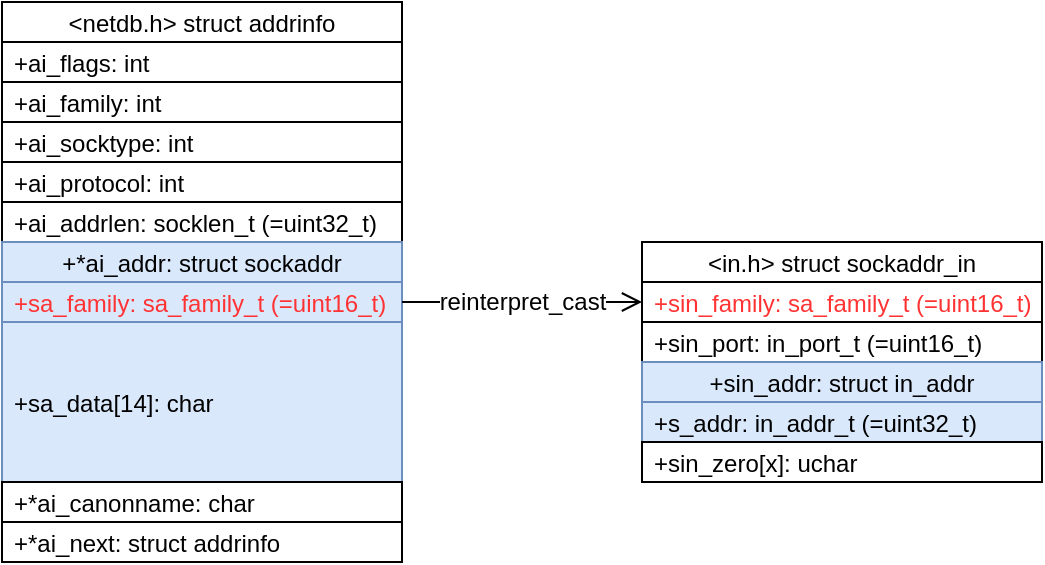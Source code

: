<mxfile version="24.5.3" type="device">
  <diagram id="C5RBs43oDa-KdzZeNtuy" name="class">
    <mxGraphModel dx="905" dy="523" grid="1" gridSize="10" guides="1" tooltips="1" connect="1" arrows="1" fold="1" page="1" pageScale="1" pageWidth="827" pageHeight="1169" math="0" shadow="0">
      <root>
        <mxCell id="WIyWlLk6GJQsqaUBKTNV-0" />
        <mxCell id="WIyWlLk6GJQsqaUBKTNV-1" parent="WIyWlLk6GJQsqaUBKTNV-0" />
        <mxCell id="cggI6xwmQm7G4ajlG6a0-8" value="&lt;netdb.h&gt; struct addrinfo" style="swimlane;fontStyle=0;align=center;verticalAlign=middle;childLayout=stackLayout;horizontal=1;startSize=20;horizontalStack=0;resizeParent=1;resizeLast=0;collapsible=1;marginBottom=0;rounded=0;shadow=0;strokeWidth=1;" vertex="1" parent="WIyWlLk6GJQsqaUBKTNV-1">
          <mxGeometry x="40" y="40" width="200" height="280" as="geometry">
            <mxRectangle x="40" y="40" width="160" height="26" as="alternateBounds" />
          </mxGeometry>
        </mxCell>
        <mxCell id="cggI6xwmQm7G4ajlG6a0-9" value="+ai_flags: int" style="text;align=left;verticalAlign=middle;spacingLeft=4;spacingRight=4;overflow=hidden;rotatable=0;points=[[0,0.5],[1,0.5]];portConstraint=eastwest;fillColor=default;strokeColor=default;fontStyle=0" vertex="1" parent="cggI6xwmQm7G4ajlG6a0-8">
          <mxGeometry y="20" width="200" height="20" as="geometry" />
        </mxCell>
        <mxCell id="cggI6xwmQm7G4ajlG6a0-10" value="+ai_family: int" style="text;align=left;verticalAlign=middle;spacingLeft=4;spacingRight=4;overflow=hidden;rotatable=0;points=[[0,0.5],[1,0.5]];portConstraint=eastwest;rounded=0;shadow=0;html=0;fillColor=default;strokeColor=default;fontStyle=0" vertex="1" parent="cggI6xwmQm7G4ajlG6a0-8">
          <mxGeometry y="40" width="200" height="20" as="geometry" />
        </mxCell>
        <mxCell id="cggI6xwmQm7G4ajlG6a0-11" value="+ai_socktype: int" style="text;align=left;verticalAlign=middle;spacingLeft=4;spacingRight=4;overflow=hidden;rotatable=0;points=[[0,0.5],[1,0.5]];portConstraint=eastwest;rounded=0;shadow=0;html=0;fillColor=default;strokeColor=default;fontStyle=0" vertex="1" parent="cggI6xwmQm7G4ajlG6a0-8">
          <mxGeometry y="60" width="200" height="20" as="geometry" />
        </mxCell>
        <mxCell id="cggI6xwmQm7G4ajlG6a0-12" value="+ai_protocol: int" style="text;align=left;verticalAlign=middle;spacingLeft=4;spacingRight=4;overflow=hidden;rotatable=0;points=[[0,0.5],[1,0.5]];portConstraint=eastwest;fillColor=default;strokeColor=default;fontStyle=0" vertex="1" parent="cggI6xwmQm7G4ajlG6a0-8">
          <mxGeometry y="80" width="200" height="20" as="geometry" />
        </mxCell>
        <mxCell id="cggI6xwmQm7G4ajlG6a0-13" value="+ai_addrlen: socklen_t (=uint32_t)" style="text;align=left;verticalAlign=middle;spacingLeft=4;spacingRight=4;overflow=hidden;rotatable=0;points=[[0,0.5],[1,0.5]];portConstraint=eastwest;rounded=0;shadow=0;html=0;fillColor=default;strokeColor=default;fontStyle=0" vertex="1" parent="cggI6xwmQm7G4ajlG6a0-8">
          <mxGeometry y="100" width="200" height="20" as="geometry" />
        </mxCell>
        <mxCell id="cggI6xwmQm7G4ajlG6a0-18" value="+*ai_addr: struct sockaddr" style="swimlane;fontStyle=0;align=center;verticalAlign=middle;childLayout=stackLayout;horizontal=1;startSize=20;horizontalStack=0;resizeParent=1;resizeLast=0;collapsible=1;marginBottom=0;rounded=0;shadow=0;strokeWidth=1;fillColor=#dae8fc;strokeColor=#6c8ebf;" vertex="1" parent="cggI6xwmQm7G4ajlG6a0-8">
          <mxGeometry y="120" width="200" height="120" as="geometry">
            <mxRectangle y="130" width="200" height="20" as="alternateBounds" />
          </mxGeometry>
        </mxCell>
        <mxCell id="cggI6xwmQm7G4ajlG6a0-19" value="+sa_family: sa_family_t (=uint16_t)" style="text;align=left;verticalAlign=middle;spacingLeft=4;spacingRight=4;overflow=hidden;rotatable=0;points=[[0,0.5],[1,0.5]];portConstraint=eastwest;fillColor=#dae8fc;strokeColor=#6c8ebf;fontStyle=0;fontColor=#FF3333;" vertex="1" parent="cggI6xwmQm7G4ajlG6a0-18">
          <mxGeometry y="20" width="200" height="20" as="geometry" />
        </mxCell>
        <mxCell id="cggI6xwmQm7G4ajlG6a0-20" value="+sa_data[14]: char" style="text;align=left;verticalAlign=middle;spacingLeft=4;spacingRight=4;overflow=hidden;rotatable=0;points=[[0,0.5],[1,0.5]];portConstraint=eastwest;rounded=0;shadow=0;html=0;fillColor=#dae8fc;strokeColor=#6c8ebf;fontStyle=0" vertex="1" parent="cggI6xwmQm7G4ajlG6a0-18">
          <mxGeometry y="40" width="200" height="80" as="geometry" />
        </mxCell>
        <mxCell id="cggI6xwmQm7G4ajlG6a0-15" value="+*ai_canonname: char" style="text;align=left;verticalAlign=middle;spacingLeft=4;spacingRight=4;overflow=hidden;rotatable=0;points=[[0,0.5],[1,0.5]];portConstraint=eastwest;rounded=0;shadow=0;html=0;fillColor=default;strokeColor=default;fontStyle=0" vertex="1" parent="cggI6xwmQm7G4ajlG6a0-8">
          <mxGeometry y="240" width="200" height="20" as="geometry" />
        </mxCell>
        <mxCell id="cggI6xwmQm7G4ajlG6a0-16" value="+*ai_next: struct addrinfo" style="text;align=left;verticalAlign=middle;spacingLeft=4;spacingRight=4;overflow=hidden;rotatable=0;points=[[0,0.5],[1,0.5]];portConstraint=eastwest;rounded=0;shadow=0;html=0;fillColor=default;strokeColor=default;fontStyle=0" vertex="1" parent="cggI6xwmQm7G4ajlG6a0-8">
          <mxGeometry y="260" width="200" height="20" as="geometry" />
        </mxCell>
        <mxCell id="cggI6xwmQm7G4ajlG6a0-17" value="reinterpret_cast" style="edgeStyle=orthogonalEdgeStyle;rounded=0;orthogonalLoop=1;jettySize=auto;html=1;fontSize=12;endArrow=open;endFill=0;startSize=32;endSize=8;exitX=1;exitY=0.25;exitDx=0;exitDy=0;verticalAlign=middle;entryX=0;entryY=0.25;entryDx=0;entryDy=0;fontStyle=0" edge="1" parent="WIyWlLk6GJQsqaUBKTNV-1" source="cggI6xwmQm7G4ajlG6a0-18" target="cggI6xwmQm7G4ajlG6a0-22">
          <mxGeometry relative="1" as="geometry">
            <mxPoint x="510" y="275" as="targetPoint" />
          </mxGeometry>
        </mxCell>
        <mxCell id="cggI6xwmQm7G4ajlG6a0-22" value="&lt;in.h&gt; struct sockaddr_in" style="swimlane;fontStyle=0;align=center;verticalAlign=middle;childLayout=stackLayout;horizontal=1;startSize=20;horizontalStack=0;resizeParent=1;resizeLast=0;collapsible=1;marginBottom=0;rounded=0;shadow=0;strokeWidth=1;strokeColor=default;fontFamily=Helvetica;fontSize=12;fontColor=default;fillColor=default;" vertex="1" parent="WIyWlLk6GJQsqaUBKTNV-1">
          <mxGeometry x="360" y="160" width="200" height="120" as="geometry">
            <mxRectangle x="550" y="140" width="160" height="26" as="alternateBounds" />
          </mxGeometry>
        </mxCell>
        <mxCell id="cggI6xwmQm7G4ajlG6a0-23" value="+sin_family: sa_family_t (=uint16_t)" style="text;align=left;verticalAlign=middle;spacingLeft=4;spacingRight=4;overflow=hidden;rotatable=0;points=[[0,0.5],[1,0.5]];portConstraint=eastwest;fillColor=default;strokeColor=default;fontFamily=Helvetica;fontSize=12;fontColor=#FF3333;fontStyle=0;" vertex="1" parent="cggI6xwmQm7G4ajlG6a0-22">
          <mxGeometry y="20" width="200" height="20" as="geometry" />
        </mxCell>
        <mxCell id="cggI6xwmQm7G4ajlG6a0-24" value="+sin_port: in_port_t (=uint16_t)" style="text;align=left;verticalAlign=middle;spacingLeft=4;spacingRight=4;overflow=hidden;rotatable=0;points=[[0,0.5],[1,0.5]];portConstraint=eastwest;rounded=0;shadow=0;html=0;fillColor=default;strokeColor=default;fontFamily=Helvetica;fontSize=12;fontColor=default;fontStyle=0;" vertex="1" parent="cggI6xwmQm7G4ajlG6a0-22">
          <mxGeometry y="40" width="200" height="20" as="geometry" />
        </mxCell>
        <mxCell id="cggI6xwmQm7G4ajlG6a0-27" value="+sin_addr: struct in_addr" style="swimlane;fontStyle=0;align=center;verticalAlign=middle;childLayout=stackLayout;horizontal=1;startSize=20;horizontalStack=0;resizeParent=1;resizeLast=0;collapsible=1;marginBottom=0;rounded=0;shadow=0;strokeWidth=1;fillColor=#dae8fc;strokeColor=#6c8ebf;" vertex="1" parent="cggI6xwmQm7G4ajlG6a0-22">
          <mxGeometry y="60" width="200" height="40" as="geometry">
            <mxRectangle y="70" width="200" height="20" as="alternateBounds" />
          </mxGeometry>
        </mxCell>
        <mxCell id="cggI6xwmQm7G4ajlG6a0-28" value="+s_addr: in_addr_t (=uint32_t)" style="text;align=left;verticalAlign=middle;spacingLeft=4;spacingRight=4;overflow=hidden;rotatable=0;points=[[0,0.5],[1,0.5]];portConstraint=eastwest;fillColor=#dae8fc;strokeColor=#6c8ebf;fontStyle=0" vertex="1" parent="cggI6xwmQm7G4ajlG6a0-27">
          <mxGeometry y="20" width="200" height="20" as="geometry" />
        </mxCell>
        <mxCell id="cggI6xwmQm7G4ajlG6a0-26" value="+sin_zero[x]: uchar" style="text;align=left;verticalAlign=middle;spacingLeft=4;spacingRight=4;overflow=hidden;rotatable=0;points=[[0,0.5],[1,0.5]];portConstraint=eastwest;rounded=0;shadow=0;html=0;fillColor=default;strokeColor=default;fontFamily=Helvetica;fontSize=12;fontColor=default;fontStyle=0;" vertex="1" parent="cggI6xwmQm7G4ajlG6a0-22">
          <mxGeometry y="100" width="200" height="20" as="geometry" />
        </mxCell>
      </root>
    </mxGraphModel>
  </diagram>
</mxfile>
